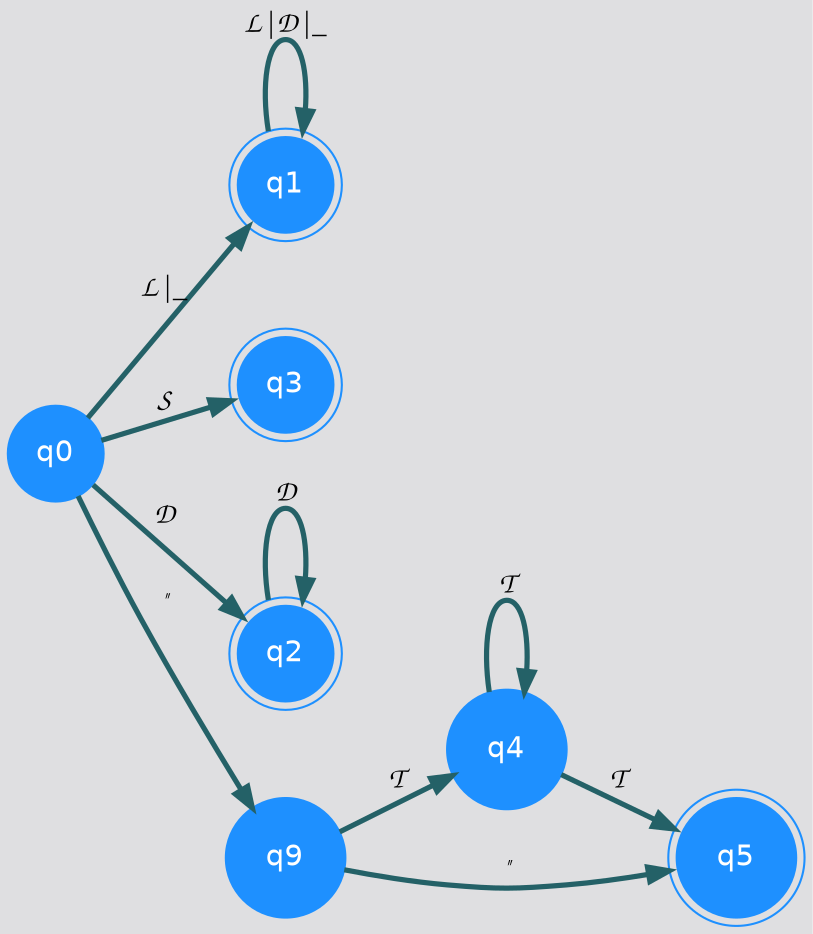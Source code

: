 digraph automa {
nodesep=0.6;
rankdir=LR;
bgcolor = "#DFDFE1";
node [shape = circle, color=dodgerblue,style=filled,fontname ="helvetica" ,fontcolor=white];
edge[penwidth=2.5, color="#246167" ,fontname ="Comic Sans MS",fontcolor=Black ]
nodoRaiz[label="q0"];
nodoLetra[shape=doublecircle,label="q1"];
nodoRaiz->nodoLetra[label="L|_"];
nodoLetra->nodoLetra[label="L|D|_"];
nodoSimbolo [shape=doublecircle, label="q3"];
nodoRaiz->nodoSimbolo[label="S"];
nodoDigito[shape=doublecircle,label="q2"];
nodoRaiz->nodoDigito[label="D"];
nodoDigito->nodoDigito[label="D"];
nodoComilla1 [shape=circle, label=" q9 "];
nodoT [shape=circle, label=" q4 "];
nodoComilla2 [shape=doublecircle, label=" q5 "];
nodoRaiz->nodoComilla1 [label=" \" "];
nodoComilla1->nodoT [label=" T "];
nodoT->nodoT [label=" T "];
nodoT->nodoComilla2 [label=" T "];
nodoComilla1->nodoComilla2 [label=" \" "]; 
}
